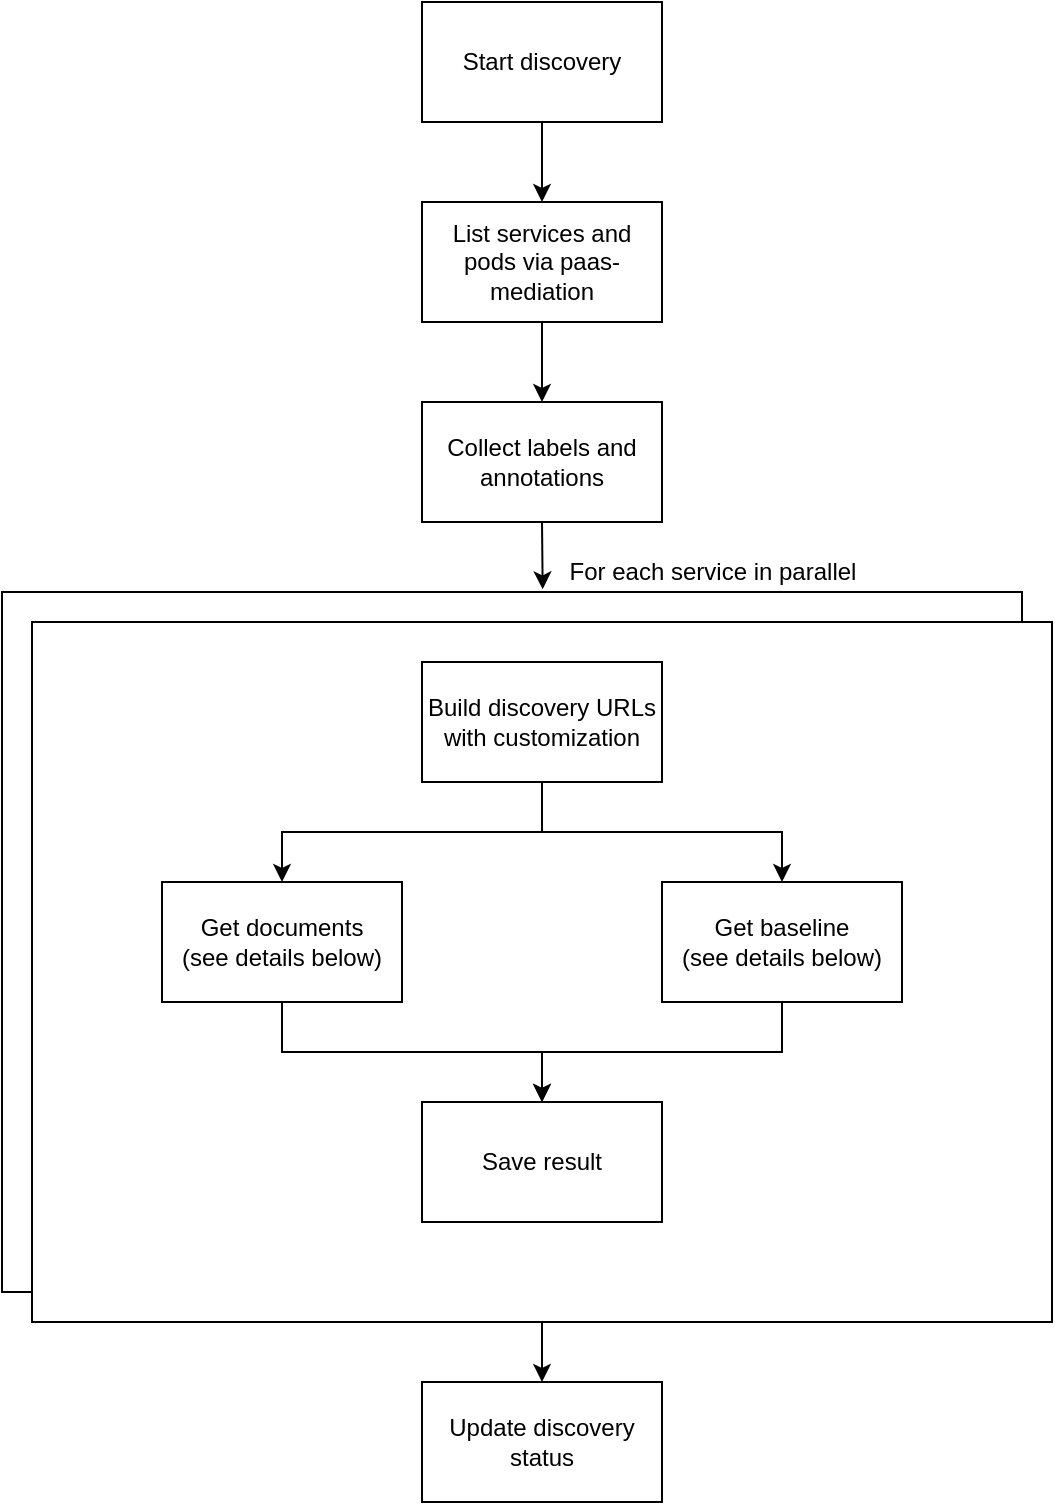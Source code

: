 <mxfile version="23.1.5" type="device">
  <diagram name="Page-1" id="AZOGa1pywf0R-uvgqBdK">
    <mxGraphModel dx="1509" dy="888" grid="1" gridSize="10" guides="1" tooltips="1" connect="1" arrows="1" fold="1" page="1" pageScale="1" pageWidth="850" pageHeight="1100" math="0" shadow="0">
      <root>
        <mxCell id="0" />
        <mxCell id="1" parent="0" />
        <mxCell id="Xsq3jm0O_ffKHxmwFmHo-32" value="" style="rounded=0;whiteSpace=wrap;html=1;" vertex="1" parent="1">
          <mxGeometry x="130" y="355" width="510" height="350" as="geometry" />
        </mxCell>
        <mxCell id="Xsq3jm0O_ffKHxmwFmHo-29" style="edgeStyle=orthogonalEdgeStyle;rounded=0;orthogonalLoop=1;jettySize=auto;html=1;exitX=0.5;exitY=1;exitDx=0;exitDy=0;entryX=0.5;entryY=0;entryDx=0;entryDy=0;" edge="1" parent="1" source="Xsq3jm0O_ffKHxmwFmHo-1" target="Xsq3jm0O_ffKHxmwFmHo-3">
          <mxGeometry relative="1" as="geometry" />
        </mxCell>
        <mxCell id="Xsq3jm0O_ffKHxmwFmHo-1" value="List services and pods via paas-mediation" style="rounded=0;whiteSpace=wrap;html=1;" vertex="1" parent="1">
          <mxGeometry x="340" y="160" width="120" height="60" as="geometry" />
        </mxCell>
        <mxCell id="Xsq3jm0O_ffKHxmwFmHo-30" style="edgeStyle=orthogonalEdgeStyle;rounded=0;orthogonalLoop=1;jettySize=auto;html=1;exitX=0.5;exitY=1;exitDx=0;exitDy=0;entryX=0.5;entryY=0;entryDx=0;entryDy=0;" edge="1" parent="1" source="Xsq3jm0O_ffKHxmwFmHo-2" target="Xsq3jm0O_ffKHxmwFmHo-1">
          <mxGeometry relative="1" as="geometry" />
        </mxCell>
        <mxCell id="Xsq3jm0O_ffKHxmwFmHo-2" value="Start discovery" style="rounded=0;whiteSpace=wrap;html=1;" vertex="1" parent="1">
          <mxGeometry x="340" y="60" width="120" height="60" as="geometry" />
        </mxCell>
        <mxCell id="Xsq3jm0O_ffKHxmwFmHo-37" style="edgeStyle=orthogonalEdgeStyle;rounded=0;orthogonalLoop=1;jettySize=auto;html=1;exitX=0.5;exitY=1;exitDx=0;exitDy=0;entryX=0.002;entryY=0.789;entryDx=0;entryDy=0;entryPerimeter=0;" edge="1" parent="1" source="Xsq3jm0O_ffKHxmwFmHo-3" target="Xsq3jm0O_ffKHxmwFmHo-54">
          <mxGeometry relative="1" as="geometry">
            <mxPoint x="400" y="390" as="targetPoint" />
          </mxGeometry>
        </mxCell>
        <mxCell id="Xsq3jm0O_ffKHxmwFmHo-3" value="Collect labels and annotations" style="rounded=0;whiteSpace=wrap;html=1;" vertex="1" parent="1">
          <mxGeometry x="340" y="260" width="120" height="60" as="geometry" />
        </mxCell>
        <mxCell id="Xsq3jm0O_ffKHxmwFmHo-34" style="edgeStyle=orthogonalEdgeStyle;rounded=0;orthogonalLoop=1;jettySize=auto;html=1;exitX=0.5;exitY=0;exitDx=0;exitDy=0;entryX=0.5;entryY=0;entryDx=0;entryDy=0;" edge="1" parent="1" source="Xsq3jm0O_ffKHxmwFmHo-6" target="Xsq3jm0O_ffKHxmwFmHo-4">
          <mxGeometry relative="1" as="geometry">
            <Array as="points">
              <mxPoint x="400" y="380" />
              <mxPoint x="470" y="380" />
            </Array>
          </mxGeometry>
        </mxCell>
        <mxCell id="Xsq3jm0O_ffKHxmwFmHo-56" style="edgeStyle=orthogonalEdgeStyle;rounded=0;orthogonalLoop=1;jettySize=auto;html=1;exitX=0.5;exitY=1;exitDx=0;exitDy=0;entryX=0.5;entryY=0;entryDx=0;entryDy=0;" edge="1" parent="1" source="Xsq3jm0O_ffKHxmwFmHo-6" target="Xsq3jm0O_ffKHxmwFmHo-55">
          <mxGeometry relative="1" as="geometry" />
        </mxCell>
        <mxCell id="Xsq3jm0O_ffKHxmwFmHo-6" value="" style="rounded=0;whiteSpace=wrap;html=1;" vertex="1" parent="1">
          <mxGeometry x="145" y="370" width="510" height="350" as="geometry" />
        </mxCell>
        <mxCell id="Xsq3jm0O_ffKHxmwFmHo-42" style="edgeStyle=orthogonalEdgeStyle;rounded=0;orthogonalLoop=1;jettySize=auto;html=1;exitX=0.5;exitY=1;exitDx=0;exitDy=0;entryX=0.5;entryY=0;entryDx=0;entryDy=0;" edge="1" parent="1" source="Xsq3jm0O_ffKHxmwFmHo-4" target="Xsq3jm0O_ffKHxmwFmHo-7">
          <mxGeometry relative="1" as="geometry" />
        </mxCell>
        <mxCell id="Xsq3jm0O_ffKHxmwFmHo-43" style="edgeStyle=orthogonalEdgeStyle;rounded=0;orthogonalLoop=1;jettySize=auto;html=1;exitX=0.5;exitY=1;exitDx=0;exitDy=0;entryX=0.5;entryY=0;entryDx=0;entryDy=0;" edge="1" parent="1" source="Xsq3jm0O_ffKHxmwFmHo-4" target="Xsq3jm0O_ffKHxmwFmHo-12">
          <mxGeometry relative="1" as="geometry" />
        </mxCell>
        <mxCell id="Xsq3jm0O_ffKHxmwFmHo-4" value="Build discovery URLs&lt;br&gt;with customization" style="rounded=0;whiteSpace=wrap;html=1;" vertex="1" parent="1">
          <mxGeometry x="340" y="390" width="120" height="60" as="geometry" />
        </mxCell>
        <mxCell id="Xsq3jm0O_ffKHxmwFmHo-39" style="edgeStyle=orthogonalEdgeStyle;rounded=0;orthogonalLoop=1;jettySize=auto;html=1;exitX=0.5;exitY=1;exitDx=0;exitDy=0;entryX=0.5;entryY=0;entryDx=0;entryDy=0;" edge="1" parent="1" source="Xsq3jm0O_ffKHxmwFmHo-7" target="Xsq3jm0O_ffKHxmwFmHo-22">
          <mxGeometry relative="1" as="geometry" />
        </mxCell>
        <mxCell id="Xsq3jm0O_ffKHxmwFmHo-7" value="Get baseline&lt;br style=&quot;border-color: var(--border-color);&quot;&gt;(see details below)" style="rounded=0;whiteSpace=wrap;html=1;" vertex="1" parent="1">
          <mxGeometry x="460" y="500" width="120" height="60" as="geometry" />
        </mxCell>
        <mxCell id="Xsq3jm0O_ffKHxmwFmHo-40" style="edgeStyle=orthogonalEdgeStyle;rounded=0;orthogonalLoop=1;jettySize=auto;html=1;exitX=0.5;exitY=1;exitDx=0;exitDy=0;entryX=0.5;entryY=0;entryDx=0;entryDy=0;" edge="1" parent="1" source="Xsq3jm0O_ffKHxmwFmHo-12" target="Xsq3jm0O_ffKHxmwFmHo-22">
          <mxGeometry relative="1" as="geometry">
            <mxPoint x="400" y="600" as="targetPoint" />
          </mxGeometry>
        </mxCell>
        <mxCell id="Xsq3jm0O_ffKHxmwFmHo-12" value="Get documents&lt;br style=&quot;border-color: var(--border-color);&quot;&gt;(see details below)" style="rounded=0;whiteSpace=wrap;html=1;" vertex="1" parent="1">
          <mxGeometry x="210" y="500" width="120" height="60" as="geometry" />
        </mxCell>
        <mxCell id="Xsq3jm0O_ffKHxmwFmHo-22" value="Save result" style="rounded=0;whiteSpace=wrap;html=1;" vertex="1" parent="1">
          <mxGeometry x="340" y="610" width="120" height="60" as="geometry" />
        </mxCell>
        <mxCell id="Xsq3jm0O_ffKHxmwFmHo-54" value="For each service in parallel" style="text;html=1;align=center;verticalAlign=middle;resizable=0;points=[];autosize=1;strokeColor=none;fillColor=none;" vertex="1" parent="1">
          <mxGeometry x="400" y="330" width="170" height="30" as="geometry" />
        </mxCell>
        <mxCell id="Xsq3jm0O_ffKHxmwFmHo-55" value="Update discovery status" style="rounded=0;whiteSpace=wrap;html=1;" vertex="1" parent="1">
          <mxGeometry x="340" y="750" width="120" height="60" as="geometry" />
        </mxCell>
      </root>
    </mxGraphModel>
  </diagram>
</mxfile>
